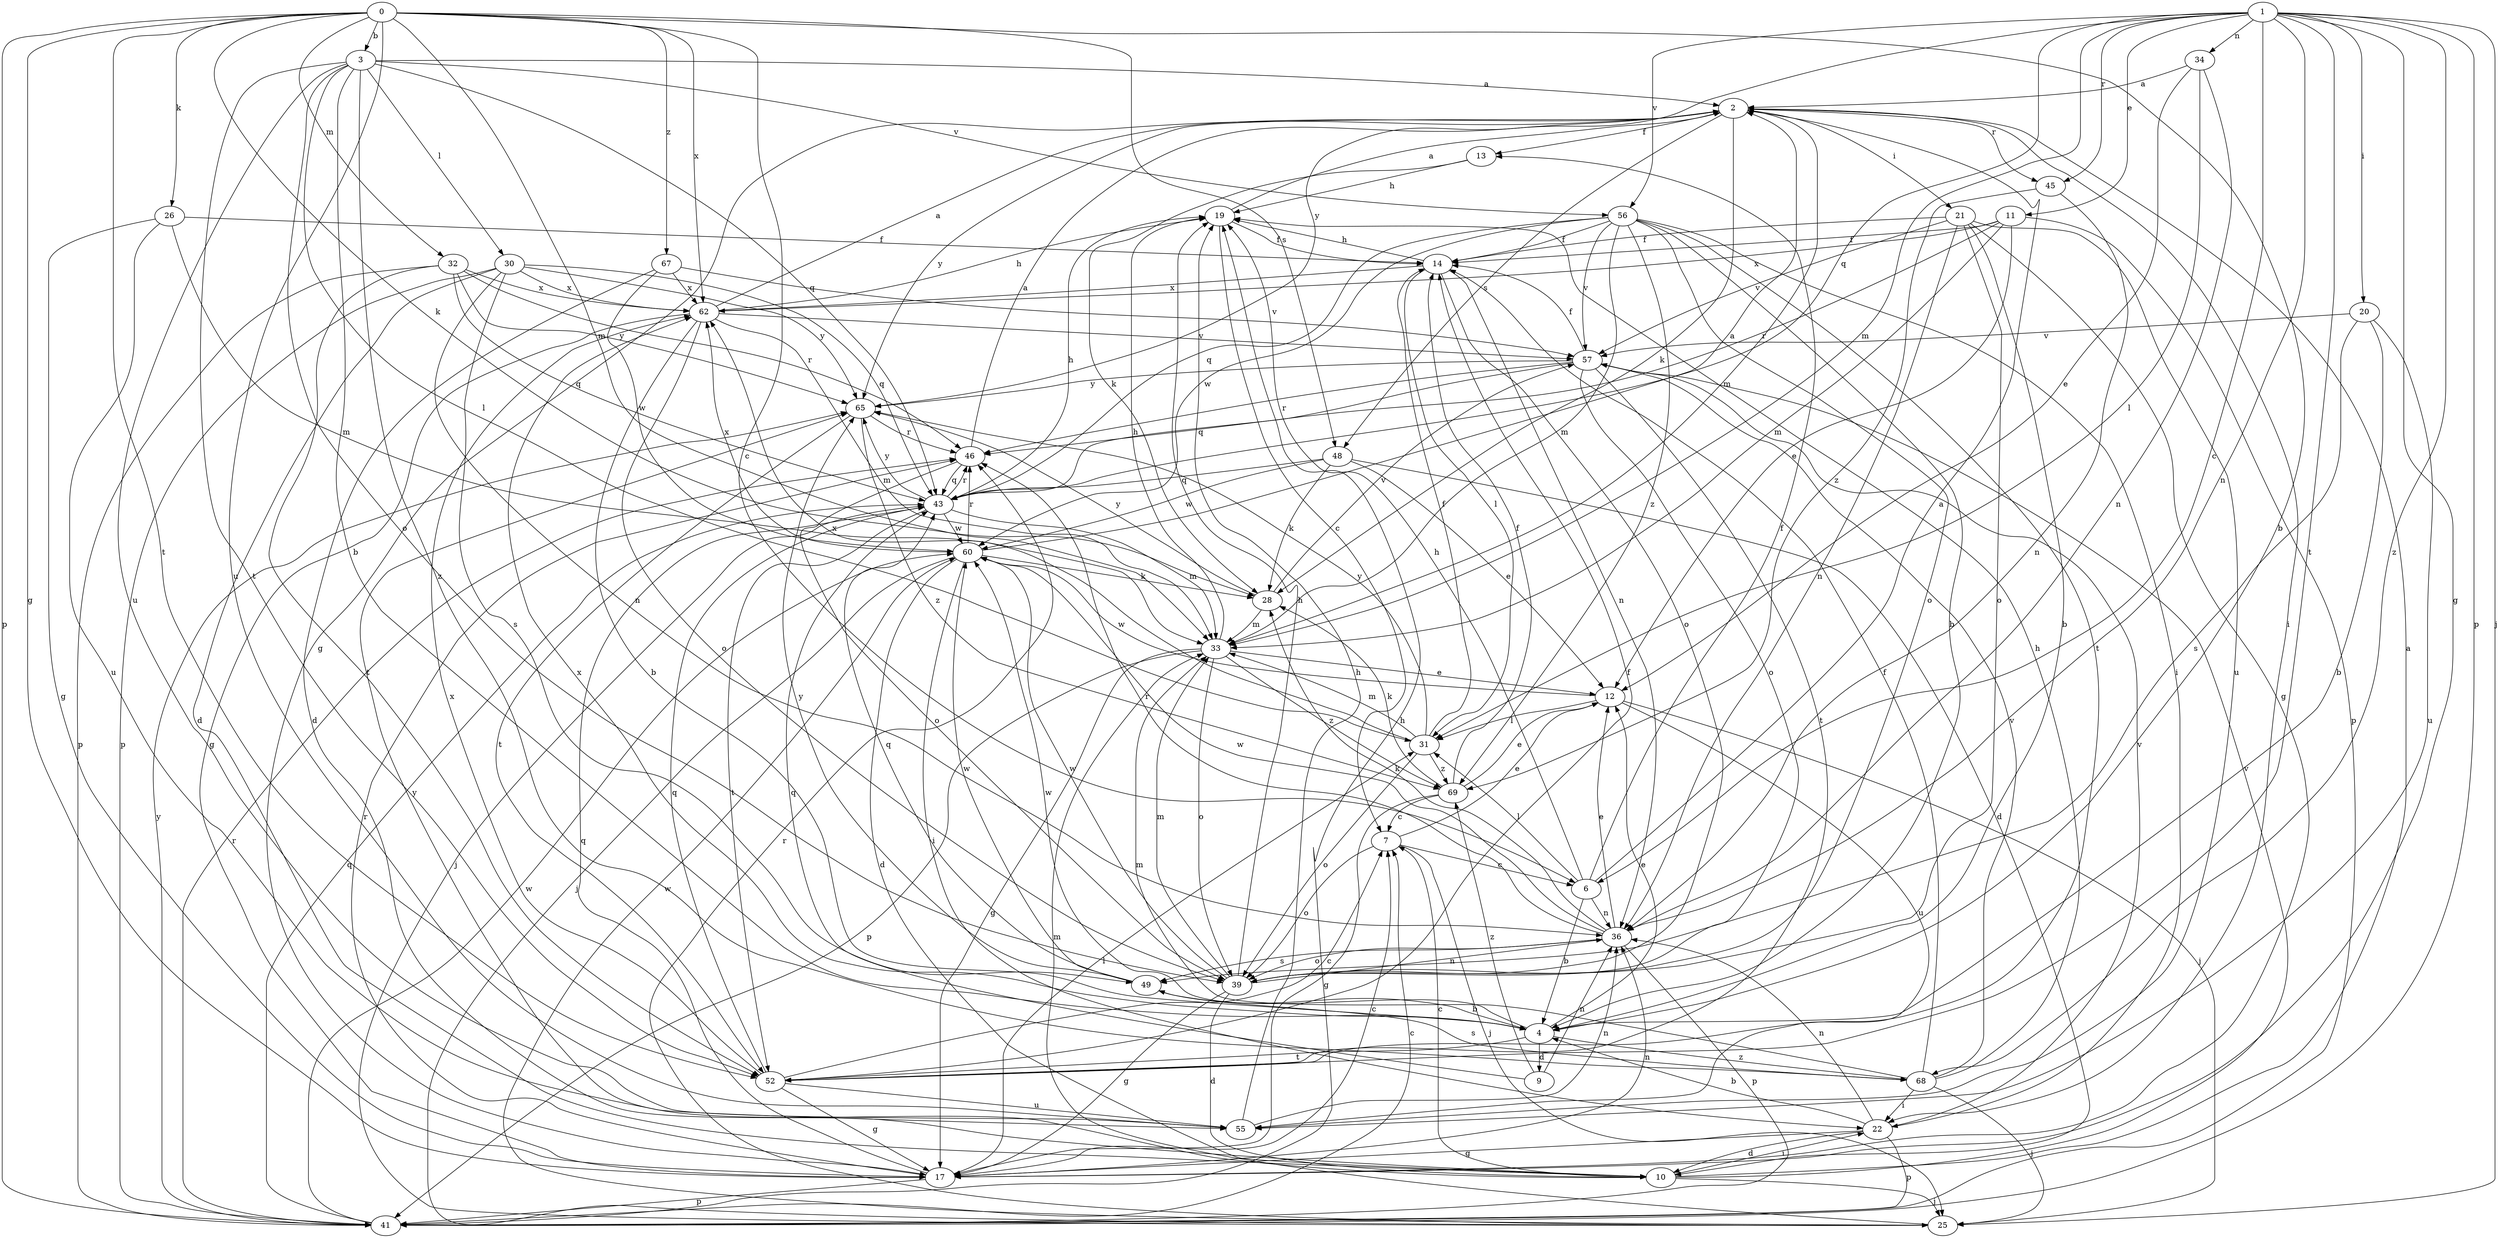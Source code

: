 strict digraph  {
0;
1;
2;
3;
4;
6;
7;
9;
10;
11;
12;
13;
14;
17;
19;
20;
21;
22;
25;
26;
28;
30;
31;
32;
33;
34;
36;
39;
41;
43;
45;
46;
48;
49;
52;
55;
56;
57;
60;
62;
65;
67;
68;
69;
0 -> 3  [label=b];
0 -> 4  [label=b];
0 -> 6  [label=c];
0 -> 17  [label=g];
0 -> 26  [label=k];
0 -> 28  [label=k];
0 -> 32  [label=m];
0 -> 33  [label=m];
0 -> 41  [label=p];
0 -> 48  [label=s];
0 -> 52  [label=t];
0 -> 55  [label=u];
0 -> 62  [label=x];
0 -> 67  [label=z];
1 -> 6  [label=c];
1 -> 11  [label=e];
1 -> 17  [label=g];
1 -> 20  [label=i];
1 -> 25  [label=j];
1 -> 33  [label=m];
1 -> 34  [label=n];
1 -> 36  [label=n];
1 -> 41  [label=p];
1 -> 43  [label=q];
1 -> 45  [label=r];
1 -> 52  [label=t];
1 -> 56  [label=v];
1 -> 65  [label=y];
1 -> 68  [label=z];
2 -> 13  [label=f];
2 -> 17  [label=g];
2 -> 21  [label=i];
2 -> 22  [label=i];
2 -> 28  [label=k];
2 -> 33  [label=m];
2 -> 45  [label=r];
2 -> 48  [label=s];
2 -> 65  [label=y];
3 -> 2  [label=a];
3 -> 4  [label=b];
3 -> 30  [label=l];
3 -> 31  [label=l];
3 -> 39  [label=o];
3 -> 43  [label=q];
3 -> 52  [label=t];
3 -> 55  [label=u];
3 -> 56  [label=v];
3 -> 68  [label=z];
4 -> 9  [label=d];
4 -> 12  [label=e];
4 -> 52  [label=t];
4 -> 60  [label=w];
4 -> 62  [label=x];
4 -> 68  [label=z];
6 -> 2  [label=a];
6 -> 4  [label=b];
6 -> 13  [label=f];
6 -> 19  [label=h];
6 -> 31  [label=l];
6 -> 36  [label=n];
7 -> 6  [label=c];
7 -> 12  [label=e];
7 -> 25  [label=j];
7 -> 39  [label=o];
9 -> 36  [label=n];
9 -> 43  [label=q];
9 -> 69  [label=z];
10 -> 2  [label=a];
10 -> 7  [label=c];
10 -> 22  [label=i];
10 -> 25  [label=j];
10 -> 57  [label=v];
10 -> 65  [label=y];
11 -> 12  [label=e];
11 -> 14  [label=f];
11 -> 33  [label=m];
11 -> 41  [label=p];
11 -> 46  [label=r];
11 -> 62  [label=x];
12 -> 25  [label=j];
12 -> 31  [label=l];
12 -> 55  [label=u];
12 -> 60  [label=w];
13 -> 19  [label=h];
13 -> 28  [label=k];
14 -> 19  [label=h];
14 -> 31  [label=l];
14 -> 36  [label=n];
14 -> 39  [label=o];
14 -> 62  [label=x];
17 -> 7  [label=c];
17 -> 31  [label=l];
17 -> 36  [label=n];
17 -> 41  [label=p];
17 -> 43  [label=q];
17 -> 46  [label=r];
19 -> 2  [label=a];
19 -> 7  [label=c];
19 -> 14  [label=f];
20 -> 4  [label=b];
20 -> 49  [label=s];
20 -> 55  [label=u];
20 -> 57  [label=v];
21 -> 4  [label=b];
21 -> 14  [label=f];
21 -> 17  [label=g];
21 -> 36  [label=n];
21 -> 39  [label=o];
21 -> 55  [label=u];
21 -> 57  [label=v];
22 -> 4  [label=b];
22 -> 10  [label=d];
22 -> 17  [label=g];
22 -> 36  [label=n];
22 -> 41  [label=p];
22 -> 57  [label=v];
25 -> 33  [label=m];
25 -> 46  [label=r];
25 -> 60  [label=w];
26 -> 14  [label=f];
26 -> 17  [label=g];
26 -> 33  [label=m];
26 -> 55  [label=u];
28 -> 33  [label=m];
28 -> 57  [label=v];
28 -> 65  [label=y];
30 -> 10  [label=d];
30 -> 36  [label=n];
30 -> 41  [label=p];
30 -> 43  [label=q];
30 -> 49  [label=s];
30 -> 62  [label=x];
30 -> 65  [label=y];
31 -> 14  [label=f];
31 -> 33  [label=m];
31 -> 39  [label=o];
31 -> 62  [label=x];
31 -> 65  [label=y];
31 -> 69  [label=z];
32 -> 41  [label=p];
32 -> 43  [label=q];
32 -> 46  [label=r];
32 -> 52  [label=t];
32 -> 62  [label=x];
32 -> 65  [label=y];
33 -> 12  [label=e];
33 -> 17  [label=g];
33 -> 19  [label=h];
33 -> 39  [label=o];
33 -> 41  [label=p];
33 -> 69  [label=z];
34 -> 2  [label=a];
34 -> 12  [label=e];
34 -> 31  [label=l];
34 -> 36  [label=n];
36 -> 12  [label=e];
36 -> 28  [label=k];
36 -> 39  [label=o];
36 -> 41  [label=p];
36 -> 46  [label=r];
36 -> 49  [label=s];
36 -> 60  [label=w];
39 -> 10  [label=d];
39 -> 17  [label=g];
39 -> 19  [label=h];
39 -> 33  [label=m];
39 -> 36  [label=n];
39 -> 60  [label=w];
41 -> 7  [label=c];
41 -> 19  [label=h];
41 -> 43  [label=q];
41 -> 46  [label=r];
41 -> 60  [label=w];
41 -> 65  [label=y];
43 -> 19  [label=h];
43 -> 25  [label=j];
43 -> 33  [label=m];
43 -> 46  [label=r];
43 -> 52  [label=t];
43 -> 60  [label=w];
43 -> 65  [label=y];
45 -> 36  [label=n];
45 -> 69  [label=z];
46 -> 2  [label=a];
46 -> 39  [label=o];
46 -> 43  [label=q];
48 -> 10  [label=d];
48 -> 12  [label=e];
48 -> 28  [label=k];
48 -> 43  [label=q];
48 -> 60  [label=w];
49 -> 4  [label=b];
49 -> 43  [label=q];
49 -> 60  [label=w];
49 -> 65  [label=y];
52 -> 7  [label=c];
52 -> 14  [label=f];
52 -> 17  [label=g];
52 -> 43  [label=q];
52 -> 55  [label=u];
52 -> 62  [label=x];
55 -> 19  [label=h];
55 -> 36  [label=n];
56 -> 4  [label=b];
56 -> 14  [label=f];
56 -> 22  [label=i];
56 -> 33  [label=m];
56 -> 39  [label=o];
56 -> 43  [label=q];
56 -> 52  [label=t];
56 -> 57  [label=v];
56 -> 60  [label=w];
56 -> 69  [label=z];
57 -> 14  [label=f];
57 -> 39  [label=o];
57 -> 43  [label=q];
57 -> 46  [label=r];
57 -> 52  [label=t];
57 -> 65  [label=y];
60 -> 2  [label=a];
60 -> 10  [label=d];
60 -> 22  [label=i];
60 -> 25  [label=j];
60 -> 28  [label=k];
60 -> 46  [label=r];
60 -> 62  [label=x];
62 -> 2  [label=a];
62 -> 4  [label=b];
62 -> 17  [label=g];
62 -> 19  [label=h];
62 -> 33  [label=m];
62 -> 39  [label=o];
62 -> 57  [label=v];
65 -> 46  [label=r];
65 -> 52  [label=t];
65 -> 69  [label=z];
67 -> 10  [label=d];
67 -> 57  [label=v];
67 -> 60  [label=w];
67 -> 62  [label=x];
68 -> 14  [label=f];
68 -> 19  [label=h];
68 -> 22  [label=i];
68 -> 25  [label=j];
68 -> 33  [label=m];
68 -> 49  [label=s];
68 -> 57  [label=v];
69 -> 7  [label=c];
69 -> 12  [label=e];
69 -> 14  [label=f];
69 -> 17  [label=g];
69 -> 28  [label=k];
}
